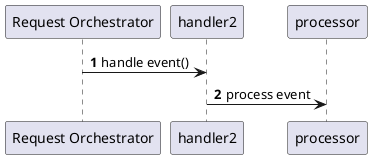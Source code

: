 ﻿@startuml
'https://plantuml.com/sequence-diagram

autonumber

"Request Orchestrator" -> handler2: handle event()
handler2 -> processor: process event
@enduml